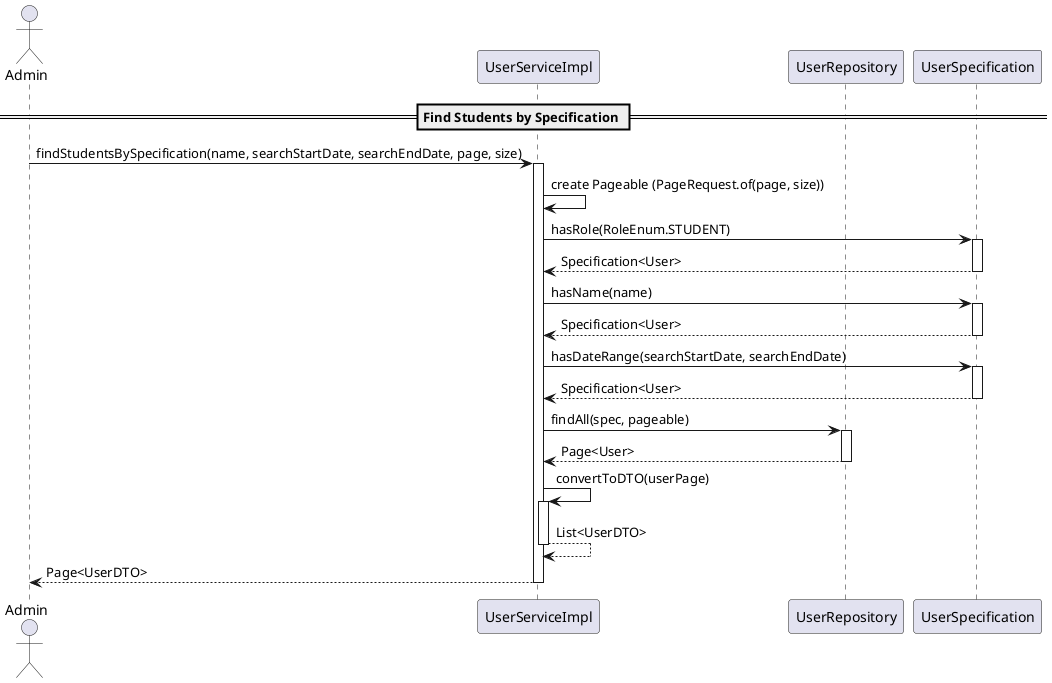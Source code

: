 @startuml findStudentsBySpecification

actor Admin
participant "UserServiceImpl" as UserService
participant "UserRepository" as UserRepository
participant "UserSpecification" as UserSpec

== Find Students by Specification ==
Admin -> UserService: findStudentsBySpecification(name, searchStartDate, searchEndDate, page, size)
activate UserService

UserService -> UserService: create Pageable (PageRequest.of(page, size))
UserService -> UserSpec: hasRole(RoleEnum.STUDENT)
activate UserSpec
UserSpec --> UserService: Specification<User>
deactivate UserSpec

UserService -> UserSpec: hasName(name)
activate UserSpec
UserSpec --> UserService: Specification<User>
deactivate UserSpec

UserService -> UserSpec: hasDateRange(searchStartDate, searchEndDate)
activate UserSpec
UserSpec --> UserService: Specification<User>
deactivate UserSpec

UserService -> UserRepository: findAll(spec, pageable)
activate UserRepository
UserRepository --> UserService: Page<User>
deactivate UserRepository

UserService -> UserService: convertToDTO(userPage)
activate UserService
UserService --> UserService: List<UserDTO>
deactivate UserService

UserService --> Admin: Page<UserDTO>
deactivate UserService

@enduml
